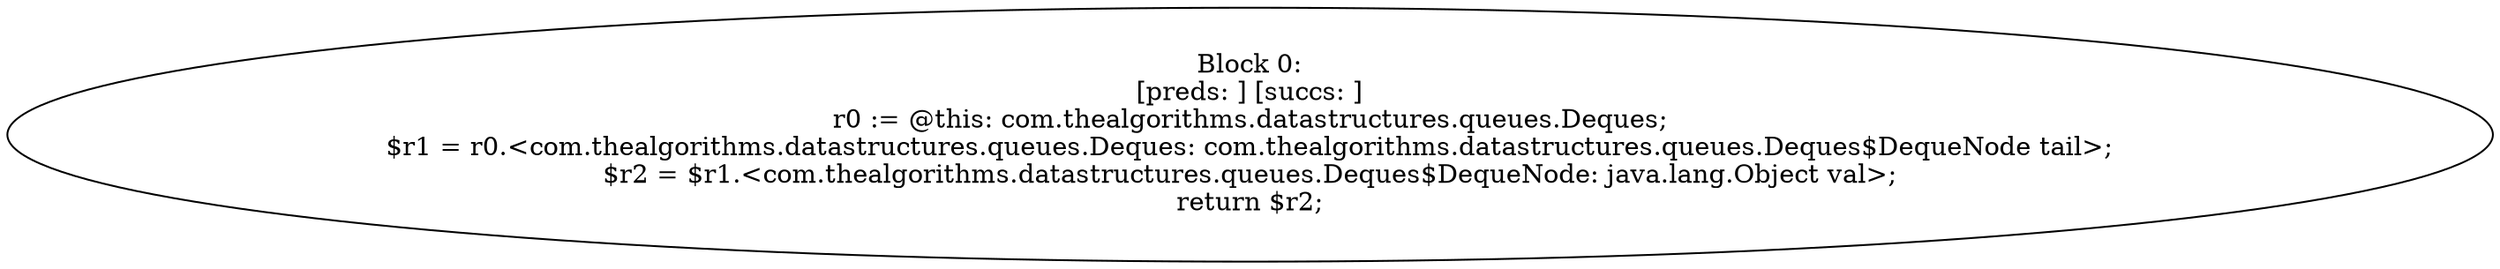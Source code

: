 digraph "unitGraph" {
    "Block 0:
[preds: ] [succs: ]
r0 := @this: com.thealgorithms.datastructures.queues.Deques;
$r1 = r0.<com.thealgorithms.datastructures.queues.Deques: com.thealgorithms.datastructures.queues.Deques$DequeNode tail>;
$r2 = $r1.<com.thealgorithms.datastructures.queues.Deques$DequeNode: java.lang.Object val>;
return $r2;
"
}
